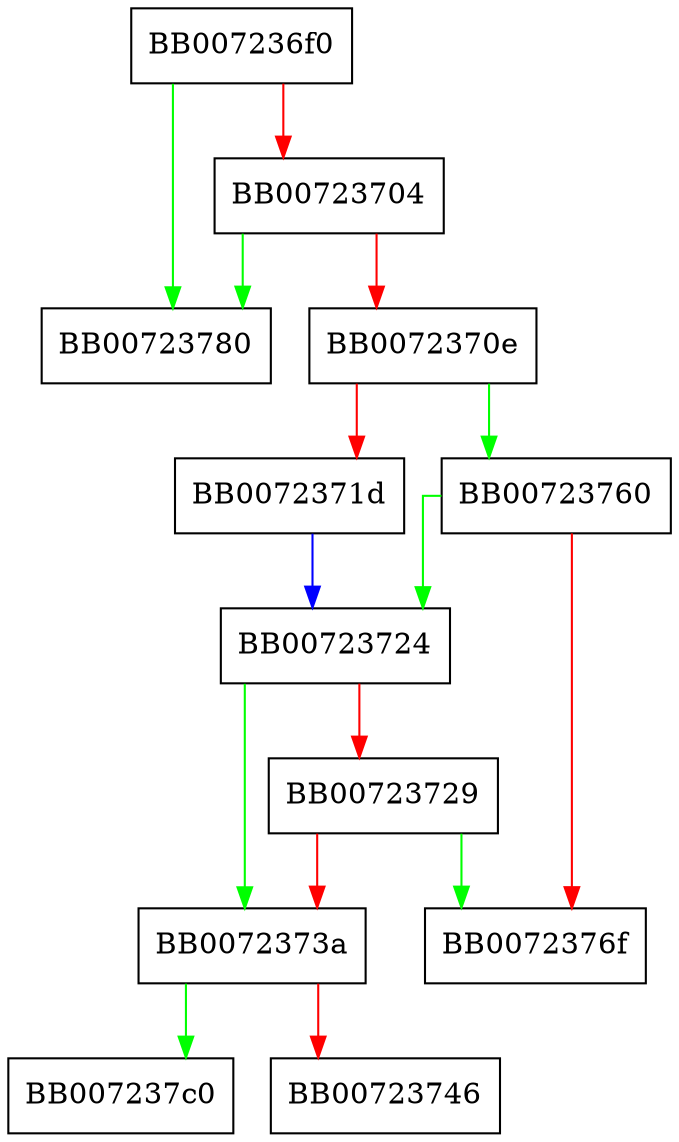 digraph BN_BLINDING_convert_ex {
  node [shape="box"];
  graph [splines=ortho];
  BB007236f0 -> BB00723780 [color="green"];
  BB007236f0 -> BB00723704 [color="red"];
  BB00723704 -> BB00723780 [color="green"];
  BB00723704 -> BB0072370e [color="red"];
  BB0072370e -> BB00723760 [color="green"];
  BB0072370e -> BB0072371d [color="red"];
  BB0072371d -> BB00723724 [color="blue"];
  BB00723724 -> BB0072373a [color="green"];
  BB00723724 -> BB00723729 [color="red"];
  BB00723729 -> BB0072376f [color="green"];
  BB00723729 -> BB0072373a [color="red"];
  BB0072373a -> BB007237c0 [color="green"];
  BB0072373a -> BB00723746 [color="red"];
  BB00723760 -> BB00723724 [color="green"];
  BB00723760 -> BB0072376f [color="red"];
}